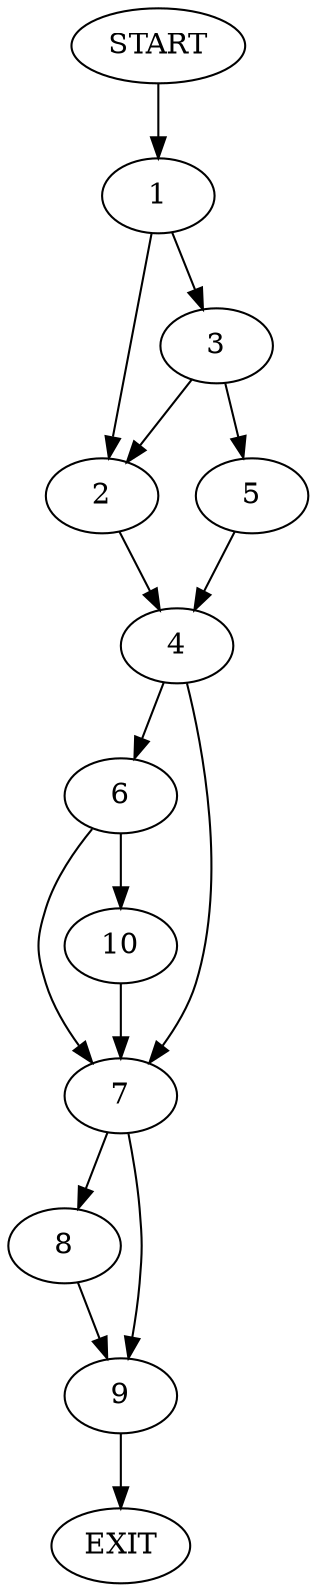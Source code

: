 digraph {
0 [label="START"]
11 [label="EXIT"]
0 -> 1
1 -> 2
1 -> 3
2 -> 4
3 -> 2
3 -> 5
5 -> 4
4 -> 6
4 -> 7
7 -> 8
7 -> 9
6 -> 10
6 -> 7
10 -> 7
8 -> 9
9 -> 11
}
